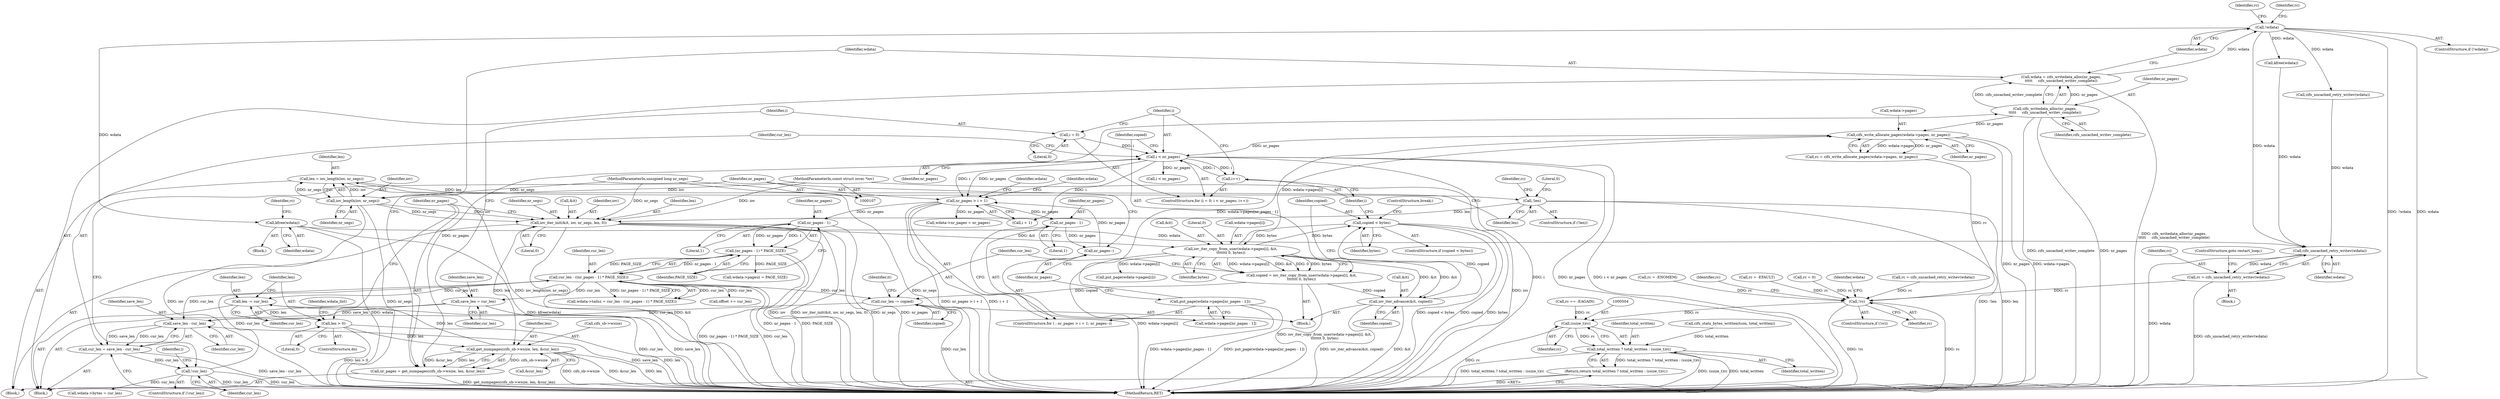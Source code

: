 digraph "0_linux_5d81de8e8667da7135d3a32a964087c0faf5483f@API" {
"1000321" [label="(Call,kfree(wdata))"];
"1000239" [label="(Call,!wdata)"];
"1000233" [label="(Call,wdata = cifs_writedata_alloc(nr_pages,\n\t\t\t\t\t     cifs_uncached_writev_complete))"];
"1000235" [label="(Call,cifs_writedata_alloc(nr_pages,\n\t\t\t\t\t     cifs_uncached_writev_complete))"];
"1000224" [label="(Call,nr_pages = get_numpages(cifs_sb->wsize, len, &cur_len))"];
"1000226" [label="(Call,get_numpages(cifs_sb->wsize, len, &cur_len))"];
"1000214" [label="(Call,iov_iter_init(&it, iov, nr_segs, len, 0))"];
"1000135" [label="(Call,iov_length(iov, nr_segs))"];
"1000109" [label="(MethodParameterIn,const struct iovec *iov)"];
"1000110" [label="(MethodParameterIn,unsigned long nr_segs)"];
"1000139" [label="(Call,!len)"];
"1000133" [label="(Call,len = iov_length(iov, nr_segs))"];
"1000420" [label="(Call,len > 0)"];
"1000417" [label="(Call,len -= cur_len)"];
"1000386" [label="(Call,cur_len - ((nr_pages - 1) * PAGE_SIZE))"];
"1000303" [label="(Call,!cur_len)"];
"1000297" [label="(Call,cur_len = save_len - cur_len)"];
"1000299" [label="(Call,save_len - cur_len)"];
"1000260" [label="(Call,save_len = cur_len)"];
"1000285" [label="(Call,cur_len -= copied)"];
"1000273" [label="(Call,copied = iov_iter_copy_from_user(wdata->pages[i], &it,\n\t\t\t\t\t\t\t 0, bytes))"];
"1000275" [label="(Call,iov_iter_copy_from_user(wdata->pages[i], &it,\n\t\t\t\t\t\t\t 0, bytes))"];
"1000288" [label="(Call,iov_iter_advance(&it, copied))"];
"1000293" [label="(Call,copied < bytes)"];
"1000388" [label="(Call,(nr_pages - 1) * PAGE_SIZE)"];
"1000389" [label="(Call,nr_pages - 1)"];
"1000329" [label="(Call,nr_pages > i + 1)"];
"1000267" [label="(Call,i < nr_pages)"];
"1000264" [label="(Call,i = 0)"];
"1000270" [label="(Call,i++)"];
"1000249" [label="(Call,cifs_write_allocate_pages(wdata->pages, nr_pages))"];
"1000336" [label="(Call,put_page(wdata->pages[nr_pages - 1]))"];
"1000334" [label="(Call,nr_pages--)"];
"1000341" [label="(Call,nr_pages - 1)"];
"1000474" [label="(Call,cifs_uncached_retry_writev(wdata))"];
"1000472" [label="(Call,rc = cifs_uncached_retry_writev(wdata))"];
"1000434" [label="(Call,!rc)"];
"1000503" [label="(Call,(ssize_t)rc)"];
"1000500" [label="(Call,total_written ? total_written : (ssize_t)rc)"];
"1000499" [label="(Return,return total_written ? total_written : (ssize_t)rc;)"];
"1000303" [label="(Call,!cur_len)"];
"1000503" [label="(Call,(ssize_t)rc)"];
"1000219" [label="(Identifier,len)"];
"1000305" [label="(Block,)"];
"1000420" [label="(Call,len > 0)"];
"1000261" [label="(Identifier,save_len)"];
"1000267" [label="(Call,i < nr_pages)"];
"1000433" [label="(ControlStructure,if (!rc))"];
"1000389" [label="(Call,nr_pages - 1)"];
"1000336" [label="(Call,put_page(wdata->pages[nr_pages - 1]))"];
"1000222" [label="(Block,)"];
"1000324" [label="(Identifier,rc)"];
"1000281" [label="(Call,&it)"];
"1000315" [label="(Call,put_page(wdata->pages[i]))"];
"1000231" [label="(Call,&cur_len)"];
"1000417" [label="(Call,len -= cur_len)"];
"1000135" [label="(Call,iov_length(iov, nr_segs))"];
"1000480" [label="(Identifier,wdata)"];
"1000214" [label="(Call,iov_iter_init(&it, iov, nr_segs, len, 0))"];
"1000270" [label="(Call,i++)"];
"1000220" [label="(Literal,0)"];
"1000265" [label="(Identifier,i)"];
"1000328" [label="(ControlStructure,for ( ; nr_pages > i + 1; nr_pages--))"];
"1000386" [label="(Call,cur_len - ((nr_pages - 1) * PAGE_SIZE))"];
"1000308" [label="(Identifier,i)"];
"1000335" [label="(Identifier,nr_pages)"];
"1000349" [label="(Call,wdata->nr_pages = nr_pages)"];
"1000322" [label="(Identifier,wdata)"];
"1000140" [label="(Identifier,len)"];
"1000506" [label="(MethodReturn,RET)"];
"1000243" [label="(Identifier,rc)"];
"1000339" [label="(Identifier,wdata)"];
"1000292" [label="(ControlStructure,if (copied < bytes))"];
"1000236" [label="(Identifier,nr_pages)"];
"1000342" [label="(Identifier,nr_pages)"];
"1000268" [label="(Identifier,i)"];
"1000473" [label="(Identifier,rc)"];
"1000377" [label="(Call,wdata->pagesz = PAGE_SIZE)"];
"1000341" [label="(Call,nr_pages - 1)"];
"1000300" [label="(Identifier,save_len)"];
"1000419" [label="(Identifier,cur_len)"];
"1000346" [label="(Identifier,wdata)"];
"1000427" [label="(Identifier,wdata_list)"];
"1000390" [label="(Identifier,nr_pages)"];
"1000337" [label="(Call,wdata->pages[nr_pages - 1])"];
"1000421" [label="(Identifier,len)"];
"1000272" [label="(Block,)"];
"1000224" [label="(Call,nr_pages = get_numpages(cifs_sb->wsize, len, &cur_len))"];
"1000334" [label="(Call,nr_pages--)"];
"1000144" [label="(Identifier,rc)"];
"1000260" [label="(Call,save_len = cur_len)"];
"1000297" [label="(Call,cur_len = save_len - cur_len)"];
"1000435" [label="(Identifier,rc)"];
"1000218" [label="(Identifier,nr_segs)"];
"1000330" [label="(Identifier,nr_pages)"];
"1000296" [label="(ControlStructure,break;)"];
"1000393" [label="(Call,rc = cifs_uncached_retry_writev(wdata))"];
"1000285" [label="(Call,cur_len -= copied)"];
"1000226" [label="(Call,get_numpages(cifs_sb->wsize, len, &cur_len))"];
"1000505" [label="(Identifier,rc)"];
"1000215" [label="(Call,&it)"];
"1000372" [label="(Call,wdata->bytes = cur_len)"];
"1000289" [label="(Call,&it)"];
"1000137" [label="(Identifier,nr_segs)"];
"1000283" [label="(Literal,0)"];
"1000471" [label="(Block,)"];
"1000225" [label="(Identifier,nr_pages)"];
"1000422" [label="(Literal,0)"];
"1000253" [label="(Identifier,nr_pages)"];
"1000257" [label="(Call,kfree(wdata))"];
"1000242" [label="(Call,rc = -ENOMEM)"];
"1000388" [label="(Call,(nr_pages - 1) * PAGE_SIZE)"];
"1000295" [label="(Identifier,bytes)"];
"1000262" [label="(Identifier,cur_len)"];
"1000248" [label="(Identifier,rc)"];
"1000343" [label="(Literal,1)"];
"1000217" [label="(Identifier,iov)"];
"1000288" [label="(Call,iov_iter_advance(&it, copied))"];
"1000302" [label="(ControlStructure,if (!cur_len))"];
"1000274" [label="(Identifier,copied)"];
"1000238" [label="(ControlStructure,if (!wdata))"];
"1000304" [label="(Identifier,cur_len)"];
"1000438" [label="(Identifier,rc)"];
"1000230" [label="(Identifier,len)"];
"1000476" [label="(ControlStructure,goto restart_loop;)"];
"1000276" [label="(Call,wdata->pages[i])"];
"1000227" [label="(Call,cifs_sb->wsize)"];
"1000134" [label="(Identifier,len)"];
"1000502" [label="(Identifier,total_written)"];
"1000392" [label="(Identifier,PAGE_SIZE)"];
"1000323" [label="(Call,rc = -EFAULT)"];
"1000290" [label="(Identifier,it)"];
"1000249" [label="(Call,cifs_write_allocate_pages(wdata->pages, nr_pages))"];
"1000310" [label="(Call,i < nr_pages)"];
"1000250" [label="(Call,wdata->pages)"];
"1000293" [label="(Call,copied < bytes)"];
"1000247" [label="(Call,rc = cifs_write_allocate_pages(wdata->pages, nr_pages))"];
"1000110" [label="(MethodParameterIn,unsigned long nr_segs)"];
"1000395" [label="(Call,cifs_uncached_retry_writev(wdata))"];
"1000501" [label="(Identifier,total_written)"];
"1000271" [label="(Identifier,i)"];
"1000391" [label="(Literal,1)"];
"1000269" [label="(Identifier,nr_pages)"];
"1000467" [label="(Call,rc == -EAGAIN)"];
"1000294" [label="(Identifier,copied)"];
"1000428" [label="(Call,rc = 0)"];
"1000233" [label="(Call,wdata = cifs_writedata_alloc(nr_pages,\n\t\t\t\t\t     cifs_uncached_writev_complete))"];
"1000434" [label="(Call,!rc)"];
"1000235" [label="(Call,cifs_writedata_alloc(nr_pages,\n\t\t\t\t\t     cifs_uncached_writev_complete))"];
"1000321" [label="(Call,kfree(wdata))"];
"1000109" [label="(MethodParameterIn,const struct iovec *iov)"];
"1000286" [label="(Identifier,cur_len)"];
"1000139" [label="(Call,!len)"];
"1000387" [label="(Identifier,cur_len)"];
"1000331" [label="(Call,i + 1)"];
"1000418" [label="(Identifier,len)"];
"1000284" [label="(Identifier,bytes)"];
"1000112" [label="(Block,)"];
"1000475" [label="(Identifier,wdata)"];
"1000263" [label="(ControlStructure,for (i = 0; i < nr_pages; i++))"];
"1000472" [label="(Call,rc = cifs_uncached_retry_writev(wdata))"];
"1000298" [label="(Identifier,cur_len)"];
"1000136" [label="(Identifier,iov)"];
"1000299" [label="(Call,save_len - cur_len)"];
"1000275" [label="(Call,iov_iter_copy_from_user(wdata->pages[i], &it,\n\t\t\t\t\t\t\t 0, bytes))"];
"1000273" [label="(Call,copied = iov_iter_copy_from_user(wdata->pages[i], &it,\n\t\t\t\t\t\t\t 0, bytes))"];
"1000266" [label="(Literal,0)"];
"1000291" [label="(Identifier,copied)"];
"1000474" [label="(Call,cifs_uncached_retry_writev(wdata))"];
"1000133" [label="(Call,len = iov_length(iov, nr_segs))"];
"1000221" [label="(ControlStructure,do)"];
"1000142" [label="(Literal,0)"];
"1000382" [label="(Call,wdata->tailsz = cur_len - ((nr_pages - 1) * PAGE_SIZE))"];
"1000500" [label="(Call,total_written ? total_written : (ssize_t)rc)"];
"1000301" [label="(Identifier,cur_len)"];
"1000414" [label="(Call,offset += cur_len)"];
"1000234" [label="(Identifier,wdata)"];
"1000287" [label="(Identifier,copied)"];
"1000237" [label="(Identifier,cifs_uncached_writev_complete)"];
"1000329" [label="(Call,nr_pages > i + 1)"];
"1000138" [label="(ControlStructure,if (!len))"];
"1000264" [label="(Call,i = 0)"];
"1000499" [label="(Return,return total_written ? total_written : (ssize_t)rc;)"];
"1000496" [label="(Call,cifs_stats_bytes_written(tcon, total_written))"];
"1000240" [label="(Identifier,wdata)"];
"1000239" [label="(Call,!wdata)"];
"1000321" -> "1000305"  [label="AST: "];
"1000321" -> "1000322"  [label="CFG: "];
"1000322" -> "1000321"  [label="AST: "];
"1000324" -> "1000321"  [label="CFG: "];
"1000321" -> "1000506"  [label="DDG: wdata"];
"1000321" -> "1000506"  [label="DDG: kfree(wdata)"];
"1000239" -> "1000321"  [label="DDG: wdata"];
"1000321" -> "1000474"  [label="DDG: wdata"];
"1000239" -> "1000238"  [label="AST: "];
"1000239" -> "1000240"  [label="CFG: "];
"1000240" -> "1000239"  [label="AST: "];
"1000243" -> "1000239"  [label="CFG: "];
"1000248" -> "1000239"  [label="CFG: "];
"1000239" -> "1000506"  [label="DDG: !wdata"];
"1000239" -> "1000506"  [label="DDG: wdata"];
"1000233" -> "1000239"  [label="DDG: wdata"];
"1000239" -> "1000257"  [label="DDG: wdata"];
"1000239" -> "1000395"  [label="DDG: wdata"];
"1000239" -> "1000474"  [label="DDG: wdata"];
"1000233" -> "1000222"  [label="AST: "];
"1000233" -> "1000235"  [label="CFG: "];
"1000234" -> "1000233"  [label="AST: "];
"1000235" -> "1000233"  [label="AST: "];
"1000240" -> "1000233"  [label="CFG: "];
"1000233" -> "1000506"  [label="DDG: cifs_writedata_alloc(nr_pages,\n\t\t\t\t\t     cifs_uncached_writev_complete)"];
"1000235" -> "1000233"  [label="DDG: nr_pages"];
"1000235" -> "1000233"  [label="DDG: cifs_uncached_writev_complete"];
"1000235" -> "1000237"  [label="CFG: "];
"1000236" -> "1000235"  [label="AST: "];
"1000237" -> "1000235"  [label="AST: "];
"1000235" -> "1000506"  [label="DDG: cifs_uncached_writev_complete"];
"1000235" -> "1000506"  [label="DDG: nr_pages"];
"1000224" -> "1000235"  [label="DDG: nr_pages"];
"1000235" -> "1000249"  [label="DDG: nr_pages"];
"1000224" -> "1000222"  [label="AST: "];
"1000224" -> "1000226"  [label="CFG: "];
"1000225" -> "1000224"  [label="AST: "];
"1000226" -> "1000224"  [label="AST: "];
"1000234" -> "1000224"  [label="CFG: "];
"1000224" -> "1000506"  [label="DDG: get_numpages(cifs_sb->wsize, len, &cur_len)"];
"1000226" -> "1000224"  [label="DDG: cifs_sb->wsize"];
"1000226" -> "1000224"  [label="DDG: len"];
"1000226" -> "1000224"  [label="DDG: &cur_len"];
"1000226" -> "1000231"  [label="CFG: "];
"1000227" -> "1000226"  [label="AST: "];
"1000230" -> "1000226"  [label="AST: "];
"1000231" -> "1000226"  [label="AST: "];
"1000226" -> "1000506"  [label="DDG: cifs_sb->wsize"];
"1000226" -> "1000506"  [label="DDG: &cur_len"];
"1000226" -> "1000506"  [label="DDG: len"];
"1000214" -> "1000226"  [label="DDG: len"];
"1000420" -> "1000226"  [label="DDG: len"];
"1000226" -> "1000417"  [label="DDG: len"];
"1000214" -> "1000112"  [label="AST: "];
"1000214" -> "1000220"  [label="CFG: "];
"1000215" -> "1000214"  [label="AST: "];
"1000217" -> "1000214"  [label="AST: "];
"1000218" -> "1000214"  [label="AST: "];
"1000219" -> "1000214"  [label="AST: "];
"1000220" -> "1000214"  [label="AST: "];
"1000225" -> "1000214"  [label="CFG: "];
"1000214" -> "1000506"  [label="DDG: iov"];
"1000214" -> "1000506"  [label="DDG: iov_iter_init(&it, iov, nr_segs, len, 0)"];
"1000214" -> "1000506"  [label="DDG: nr_segs"];
"1000214" -> "1000506"  [label="DDG: &it"];
"1000135" -> "1000214"  [label="DDG: iov"];
"1000135" -> "1000214"  [label="DDG: nr_segs"];
"1000109" -> "1000214"  [label="DDG: iov"];
"1000110" -> "1000214"  [label="DDG: nr_segs"];
"1000139" -> "1000214"  [label="DDG: len"];
"1000214" -> "1000275"  [label="DDG: &it"];
"1000135" -> "1000133"  [label="AST: "];
"1000135" -> "1000137"  [label="CFG: "];
"1000136" -> "1000135"  [label="AST: "];
"1000137" -> "1000135"  [label="AST: "];
"1000133" -> "1000135"  [label="CFG: "];
"1000135" -> "1000506"  [label="DDG: iov"];
"1000135" -> "1000506"  [label="DDG: nr_segs"];
"1000135" -> "1000133"  [label="DDG: iov"];
"1000135" -> "1000133"  [label="DDG: nr_segs"];
"1000109" -> "1000135"  [label="DDG: iov"];
"1000110" -> "1000135"  [label="DDG: nr_segs"];
"1000109" -> "1000107"  [label="AST: "];
"1000109" -> "1000506"  [label="DDG: iov"];
"1000110" -> "1000107"  [label="AST: "];
"1000110" -> "1000506"  [label="DDG: nr_segs"];
"1000139" -> "1000138"  [label="AST: "];
"1000139" -> "1000140"  [label="CFG: "];
"1000140" -> "1000139"  [label="AST: "];
"1000142" -> "1000139"  [label="CFG: "];
"1000144" -> "1000139"  [label="CFG: "];
"1000139" -> "1000506"  [label="DDG: !len"];
"1000139" -> "1000506"  [label="DDG: len"];
"1000133" -> "1000139"  [label="DDG: len"];
"1000133" -> "1000112"  [label="AST: "];
"1000134" -> "1000133"  [label="AST: "];
"1000140" -> "1000133"  [label="CFG: "];
"1000133" -> "1000506"  [label="DDG: iov_length(iov, nr_segs)"];
"1000420" -> "1000221"  [label="AST: "];
"1000420" -> "1000422"  [label="CFG: "];
"1000421" -> "1000420"  [label="AST: "];
"1000422" -> "1000420"  [label="AST: "];
"1000225" -> "1000420"  [label="CFG: "];
"1000427" -> "1000420"  [label="CFG: "];
"1000420" -> "1000506"  [label="DDG: len > 0"];
"1000420" -> "1000506"  [label="DDG: len"];
"1000417" -> "1000420"  [label="DDG: len"];
"1000417" -> "1000222"  [label="AST: "];
"1000417" -> "1000419"  [label="CFG: "];
"1000418" -> "1000417"  [label="AST: "];
"1000419" -> "1000417"  [label="AST: "];
"1000421" -> "1000417"  [label="CFG: "];
"1000417" -> "1000506"  [label="DDG: cur_len"];
"1000386" -> "1000417"  [label="DDG: cur_len"];
"1000386" -> "1000382"  [label="AST: "];
"1000386" -> "1000388"  [label="CFG: "];
"1000387" -> "1000386"  [label="AST: "];
"1000388" -> "1000386"  [label="AST: "];
"1000382" -> "1000386"  [label="CFG: "];
"1000386" -> "1000506"  [label="DDG: (nr_pages - 1) * PAGE_SIZE"];
"1000386" -> "1000506"  [label="DDG: cur_len"];
"1000386" -> "1000260"  [label="DDG: cur_len"];
"1000386" -> "1000285"  [label="DDG: cur_len"];
"1000386" -> "1000299"  [label="DDG: cur_len"];
"1000386" -> "1000382"  [label="DDG: cur_len"];
"1000386" -> "1000382"  [label="DDG: (nr_pages - 1) * PAGE_SIZE"];
"1000303" -> "1000386"  [label="DDG: cur_len"];
"1000388" -> "1000386"  [label="DDG: nr_pages - 1"];
"1000388" -> "1000386"  [label="DDG: PAGE_SIZE"];
"1000386" -> "1000414"  [label="DDG: cur_len"];
"1000303" -> "1000302"  [label="AST: "];
"1000303" -> "1000304"  [label="CFG: "];
"1000304" -> "1000303"  [label="AST: "];
"1000308" -> "1000303"  [label="CFG: "];
"1000330" -> "1000303"  [label="CFG: "];
"1000303" -> "1000506"  [label="DDG: cur_len"];
"1000303" -> "1000506"  [label="DDG: !cur_len"];
"1000297" -> "1000303"  [label="DDG: cur_len"];
"1000303" -> "1000372"  [label="DDG: cur_len"];
"1000297" -> "1000222"  [label="AST: "];
"1000297" -> "1000299"  [label="CFG: "];
"1000298" -> "1000297"  [label="AST: "];
"1000299" -> "1000297"  [label="AST: "];
"1000304" -> "1000297"  [label="CFG: "];
"1000297" -> "1000506"  [label="DDG: save_len - cur_len"];
"1000299" -> "1000297"  [label="DDG: save_len"];
"1000299" -> "1000297"  [label="DDG: cur_len"];
"1000299" -> "1000301"  [label="CFG: "];
"1000300" -> "1000299"  [label="AST: "];
"1000301" -> "1000299"  [label="AST: "];
"1000299" -> "1000506"  [label="DDG: save_len"];
"1000260" -> "1000299"  [label="DDG: save_len"];
"1000285" -> "1000299"  [label="DDG: cur_len"];
"1000260" -> "1000222"  [label="AST: "];
"1000260" -> "1000262"  [label="CFG: "];
"1000261" -> "1000260"  [label="AST: "];
"1000262" -> "1000260"  [label="AST: "];
"1000265" -> "1000260"  [label="CFG: "];
"1000260" -> "1000506"  [label="DDG: save_len"];
"1000285" -> "1000272"  [label="AST: "];
"1000285" -> "1000287"  [label="CFG: "];
"1000286" -> "1000285"  [label="AST: "];
"1000287" -> "1000285"  [label="AST: "];
"1000290" -> "1000285"  [label="CFG: "];
"1000285" -> "1000506"  [label="DDG: cur_len"];
"1000273" -> "1000285"  [label="DDG: copied"];
"1000273" -> "1000272"  [label="AST: "];
"1000273" -> "1000275"  [label="CFG: "];
"1000274" -> "1000273"  [label="AST: "];
"1000275" -> "1000273"  [label="AST: "];
"1000286" -> "1000273"  [label="CFG: "];
"1000273" -> "1000506"  [label="DDG: iov_iter_copy_from_user(wdata->pages[i], &it,\n\t\t\t\t\t\t\t 0, bytes)"];
"1000275" -> "1000273"  [label="DDG: wdata->pages[i]"];
"1000275" -> "1000273"  [label="DDG: &it"];
"1000275" -> "1000273"  [label="DDG: 0"];
"1000275" -> "1000273"  [label="DDG: bytes"];
"1000273" -> "1000288"  [label="DDG: copied"];
"1000275" -> "1000284"  [label="CFG: "];
"1000276" -> "1000275"  [label="AST: "];
"1000281" -> "1000275"  [label="AST: "];
"1000283" -> "1000275"  [label="AST: "];
"1000284" -> "1000275"  [label="AST: "];
"1000275" -> "1000506"  [label="DDG: wdata->pages[i]"];
"1000275" -> "1000249"  [label="DDG: wdata->pages[i]"];
"1000288" -> "1000275"  [label="DDG: &it"];
"1000293" -> "1000275"  [label="DDG: bytes"];
"1000275" -> "1000288"  [label="DDG: &it"];
"1000275" -> "1000293"  [label="DDG: bytes"];
"1000275" -> "1000315"  [label="DDG: wdata->pages[i]"];
"1000288" -> "1000272"  [label="AST: "];
"1000288" -> "1000291"  [label="CFG: "];
"1000289" -> "1000288"  [label="AST: "];
"1000291" -> "1000288"  [label="AST: "];
"1000294" -> "1000288"  [label="CFG: "];
"1000288" -> "1000506"  [label="DDG: &it"];
"1000288" -> "1000506"  [label="DDG: iov_iter_advance(&it, copied)"];
"1000288" -> "1000293"  [label="DDG: copied"];
"1000293" -> "1000292"  [label="AST: "];
"1000293" -> "1000295"  [label="CFG: "];
"1000294" -> "1000293"  [label="AST: "];
"1000295" -> "1000293"  [label="AST: "];
"1000296" -> "1000293"  [label="CFG: "];
"1000271" -> "1000293"  [label="CFG: "];
"1000293" -> "1000506"  [label="DDG: copied < bytes"];
"1000293" -> "1000506"  [label="DDG: copied"];
"1000293" -> "1000506"  [label="DDG: bytes"];
"1000388" -> "1000392"  [label="CFG: "];
"1000389" -> "1000388"  [label="AST: "];
"1000392" -> "1000388"  [label="AST: "];
"1000388" -> "1000506"  [label="DDG: nr_pages - 1"];
"1000388" -> "1000506"  [label="DDG: PAGE_SIZE"];
"1000388" -> "1000377"  [label="DDG: PAGE_SIZE"];
"1000389" -> "1000388"  [label="DDG: nr_pages"];
"1000389" -> "1000388"  [label="DDG: 1"];
"1000389" -> "1000391"  [label="CFG: "];
"1000390" -> "1000389"  [label="AST: "];
"1000391" -> "1000389"  [label="AST: "];
"1000392" -> "1000389"  [label="CFG: "];
"1000389" -> "1000506"  [label="DDG: nr_pages"];
"1000329" -> "1000389"  [label="DDG: nr_pages"];
"1000329" -> "1000328"  [label="AST: "];
"1000329" -> "1000331"  [label="CFG: "];
"1000330" -> "1000329"  [label="AST: "];
"1000331" -> "1000329"  [label="AST: "];
"1000339" -> "1000329"  [label="CFG: "];
"1000346" -> "1000329"  [label="CFG: "];
"1000329" -> "1000506"  [label="DDG: i + 1"];
"1000329" -> "1000506"  [label="DDG: nr_pages > i + 1"];
"1000267" -> "1000329"  [label="DDG: nr_pages"];
"1000267" -> "1000329"  [label="DDG: i"];
"1000334" -> "1000329"  [label="DDG: nr_pages"];
"1000329" -> "1000341"  [label="DDG: nr_pages"];
"1000329" -> "1000349"  [label="DDG: nr_pages"];
"1000267" -> "1000263"  [label="AST: "];
"1000267" -> "1000269"  [label="CFG: "];
"1000268" -> "1000267"  [label="AST: "];
"1000269" -> "1000267"  [label="AST: "];
"1000274" -> "1000267"  [label="CFG: "];
"1000298" -> "1000267"  [label="CFG: "];
"1000267" -> "1000506"  [label="DDG: nr_pages"];
"1000267" -> "1000506"  [label="DDG: i < nr_pages"];
"1000267" -> "1000506"  [label="DDG: i"];
"1000264" -> "1000267"  [label="DDG: i"];
"1000270" -> "1000267"  [label="DDG: i"];
"1000249" -> "1000267"  [label="DDG: nr_pages"];
"1000267" -> "1000270"  [label="DDG: i"];
"1000267" -> "1000310"  [label="DDG: nr_pages"];
"1000267" -> "1000331"  [label="DDG: i"];
"1000264" -> "1000263"  [label="AST: "];
"1000264" -> "1000266"  [label="CFG: "];
"1000265" -> "1000264"  [label="AST: "];
"1000266" -> "1000264"  [label="AST: "];
"1000268" -> "1000264"  [label="CFG: "];
"1000270" -> "1000263"  [label="AST: "];
"1000270" -> "1000271"  [label="CFG: "];
"1000271" -> "1000270"  [label="AST: "];
"1000268" -> "1000270"  [label="CFG: "];
"1000249" -> "1000247"  [label="AST: "];
"1000249" -> "1000253"  [label="CFG: "];
"1000250" -> "1000249"  [label="AST: "];
"1000253" -> "1000249"  [label="AST: "];
"1000247" -> "1000249"  [label="CFG: "];
"1000249" -> "1000506"  [label="DDG: nr_pages"];
"1000249" -> "1000506"  [label="DDG: wdata->pages"];
"1000249" -> "1000247"  [label="DDG: wdata->pages"];
"1000249" -> "1000247"  [label="DDG: nr_pages"];
"1000336" -> "1000249"  [label="DDG: wdata->pages[nr_pages - 1]"];
"1000336" -> "1000328"  [label="AST: "];
"1000336" -> "1000337"  [label="CFG: "];
"1000337" -> "1000336"  [label="AST: "];
"1000335" -> "1000336"  [label="CFG: "];
"1000336" -> "1000506"  [label="DDG: put_page(wdata->pages[nr_pages - 1])"];
"1000336" -> "1000506"  [label="DDG: wdata->pages[nr_pages - 1]"];
"1000334" -> "1000328"  [label="AST: "];
"1000334" -> "1000335"  [label="CFG: "];
"1000335" -> "1000334"  [label="AST: "];
"1000330" -> "1000334"  [label="CFG: "];
"1000341" -> "1000334"  [label="DDG: nr_pages"];
"1000341" -> "1000337"  [label="AST: "];
"1000341" -> "1000343"  [label="CFG: "];
"1000342" -> "1000341"  [label="AST: "];
"1000343" -> "1000341"  [label="AST: "];
"1000337" -> "1000341"  [label="CFG: "];
"1000474" -> "1000472"  [label="AST: "];
"1000474" -> "1000475"  [label="CFG: "];
"1000475" -> "1000474"  [label="AST: "];
"1000472" -> "1000474"  [label="CFG: "];
"1000474" -> "1000506"  [label="DDG: wdata"];
"1000474" -> "1000472"  [label="DDG: wdata"];
"1000395" -> "1000474"  [label="DDG: wdata"];
"1000257" -> "1000474"  [label="DDG: wdata"];
"1000472" -> "1000471"  [label="AST: "];
"1000473" -> "1000472"  [label="AST: "];
"1000476" -> "1000472"  [label="CFG: "];
"1000472" -> "1000506"  [label="DDG: cifs_uncached_retry_writev(wdata)"];
"1000472" -> "1000434"  [label="DDG: rc"];
"1000434" -> "1000433"  [label="AST: "];
"1000434" -> "1000435"  [label="CFG: "];
"1000435" -> "1000434"  [label="AST: "];
"1000438" -> "1000434"  [label="CFG: "];
"1000480" -> "1000434"  [label="CFG: "];
"1000434" -> "1000506"  [label="DDG: !rc"];
"1000434" -> "1000506"  [label="DDG: rc"];
"1000247" -> "1000434"  [label="DDG: rc"];
"1000393" -> "1000434"  [label="DDG: rc"];
"1000428" -> "1000434"  [label="DDG: rc"];
"1000242" -> "1000434"  [label="DDG: rc"];
"1000323" -> "1000434"  [label="DDG: rc"];
"1000434" -> "1000503"  [label="DDG: rc"];
"1000503" -> "1000500"  [label="AST: "];
"1000503" -> "1000505"  [label="CFG: "];
"1000504" -> "1000503"  [label="AST: "];
"1000505" -> "1000503"  [label="AST: "];
"1000500" -> "1000503"  [label="CFG: "];
"1000503" -> "1000506"  [label="DDG: rc"];
"1000503" -> "1000500"  [label="DDG: rc"];
"1000467" -> "1000503"  [label="DDG: rc"];
"1000500" -> "1000499"  [label="AST: "];
"1000500" -> "1000502"  [label="CFG: "];
"1000501" -> "1000500"  [label="AST: "];
"1000502" -> "1000500"  [label="AST: "];
"1000499" -> "1000500"  [label="CFG: "];
"1000500" -> "1000506"  [label="DDG: (ssize_t)rc"];
"1000500" -> "1000506"  [label="DDG: total_written"];
"1000500" -> "1000506"  [label="DDG: total_written ? total_written : (ssize_t)rc"];
"1000500" -> "1000499"  [label="DDG: total_written ? total_written : (ssize_t)rc"];
"1000496" -> "1000500"  [label="DDG: total_written"];
"1000499" -> "1000112"  [label="AST: "];
"1000506" -> "1000499"  [label="CFG: "];
"1000499" -> "1000506"  [label="DDG: <RET>"];
}
